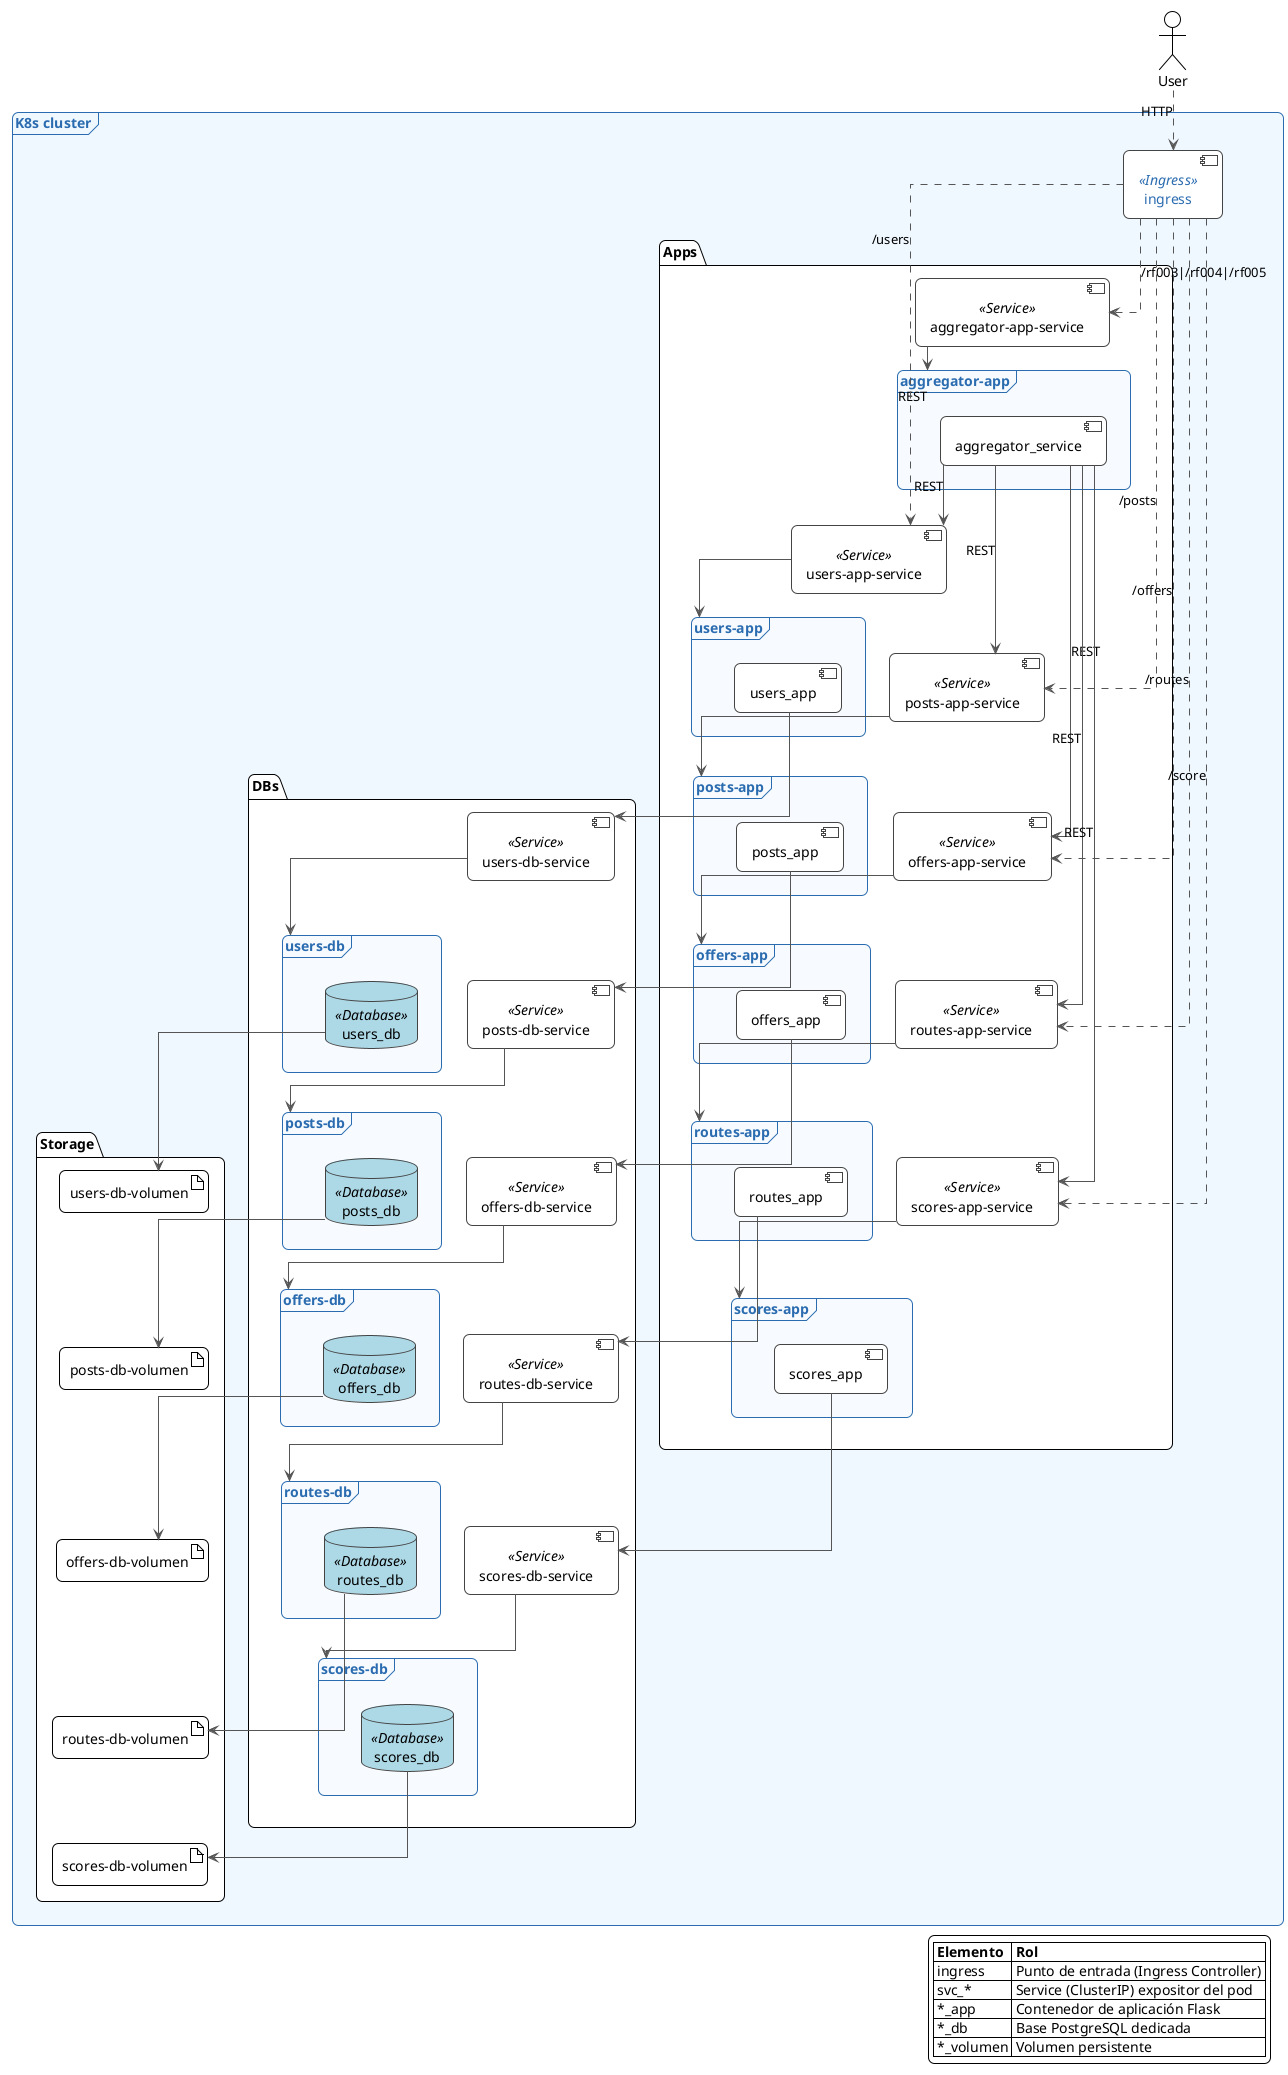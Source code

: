 @startuml deployment
'==================== ESTILO GLOBAL ====================
!theme plain
top to bottom direction
skinparam shadowing false
skinparam roundcorner 12
skinparam linetype ortho
skinparam ArrowThickness 1
skinparam ArrowColor #555
skinparam defaultTextAlignment center
skinparam BackgroundColor #FFFFFF

skinparam rectangle {
  BackgroundColor white
  BorderColor #888
}
skinparam component {
  BackgroundColor white
  BorderColor #444
}
skinparam database {
  BackgroundColor white
  BorderColor #444
}
skinparam frame {
  BackgroundColor #F7FBFF
  BorderColor #2B6CB0
  FontColor #2B6CB0
}

<style>
  .Database {
    BackgroundColor lightblue
    BorderColor #2B6CB0
    FontColor black
  }
  .Ingress {
    BackgroundColor #FFFFFF
    BorderColor #2B6CB0
    FontColor #2B6CB0
  }
  .Service {
    BackgroundColor #FFFFFF
    BorderColor #666
  }
</style>

'==================== LEYENDA ====================
legend left
<b>Convenciones</b>
<color:#444>━►</color>  Comunicación interna
<color:#999>⋯⋯►</color>  Comunicación externa
endlegend

legend right
|= Elemento |= Rol |
| ingress | Punto de entrada (Ingress Controller) |
| svc_* | Service (ClusterIP) expositor del pod |
| *_app | Contenedor de aplicación Flask |
| *_db  | Base PostgreSQL dedicada |
| *_volumen | Volumen persistente |
endlegend

'==================== ENTORNO ====================
frame "K8s cluster" as k8s #aliceblue {

  '---------- INGRESS (ENTRYPOINT ÚNICO) ----------
  component "ingress" as ingress <<Ingress>>

  '===== COLUMNAS LÓGICAS =====
  package "Apps" as col_apps {
    component "users-app-service"  as svc_users  <<Service>>
    frame "users-app"  as pod_users  {
       component "users_app" as users_app
    }
    ' --- separador visual ---

    component "posts-app-service"  as svc_posts  <<Service>>
    frame "posts-app"  as pod_posts  { 
      component "posts_app"   as posts_app
    }

    ' --- separador visual ---

    component "offers-app-service" as svc_offers <<Service>>
    frame "offers-app" as pod_offers { 
      component "offers_app"  as offers_app
    }

    ' --- separador visual ---

    component "routes-app-service" as svc_routes <<Service>>
    frame "routes-app" as pod_routes { 
      component "routes_app"  as routes_app
    }

    ' --- separador visual ---

    component "scores-app-service" as svc_scores <<Service>>
    frame "scores-app" as pod_scores { 
      component "scores_app"  as scores_app
    }

    '--- Aggregator (frente a los demás) ---
    component "aggregator-app-service" as svc_agg <<Service>>
    frame "aggregator-app" as pod_agg {
      component "aggregator_service" as aggregator
    }
  }

  package "DBs" as col_dbs {
    component "users-db-service"  as svc_users_db  <<Service>>
    frame "users-db"  as pod_users_db  { 
      database "users_db"  as users_db  <<Database>> 
    }

    component "posts-db-service"  as svc_posts_db  <<Service>>
    frame "posts-db"  as pod_posts_db  { 
      database "posts_db"  as posts_db  <<Database>> 
    }

    component "offers-db-service" as svc_offers_db <<Service>>
    frame "offers-db" as pod_offers_db { 
      database "offers_db" as offers_db <<Database>> 
    }

    component "routes-db-service" as svc_routes_db <<Service>>
    frame "routes-db" as pod_routes_db  { 
      database "routes_db" as routes_db <<Database>> 
    }

    component "scores-db-service" as svc_scores_db <<Service>>
    frame "scores-db" as pod_scores_db  { 
      database "scores_db" as scores_db <<Database>> 
    }
  }

  package "Storage" as col_storage {
    artifact "users-db-volumen"  as vol_users_db
    artifact "posts-db-volumen"  as vol_posts_db
    artifact "offers-db-volumen" as vol_offers_db
    artifact "routes-db-volumen" as vol_routes_db
    artifact "scores-db-volumen" as vol_scores_db
  }

  '===== CONEXIONES APPS =====
  svc_users  --> pod_users
  svc_posts  --> pod_posts
  svc_offers --> pod_offers
  svc_routes --> pod_routes
  svc_scores --> pod_scores

  '===== CONEXIONES DBs =====
  users_app  --> svc_users_db
  svc_users_db  --> pod_users_db
  users_db   --> vol_users_db

  posts_app  --> svc_posts_db
  svc_posts_db  --> pod_posts_db
  posts_db   --> vol_posts_db

  offers_app --> svc_offers_db
  svc_offers_db --> pod_offers_db
  offers_db  --> vol_offers_db

  routes_app --> svc_routes_db
  svc_routes_db --> pod_routes_db
  routes_db  --> vol_routes_db

  scores_app --> svc_scores_db
  svc_scores_db --> pod_scores_db
  scores_db  --> vol_scores_db

  '===== AGGREGATOR =====
  svc_agg --> pod_agg : REST
  aggregator --> svc_users  : REST
  aggregator --> svc_posts  : REST
  aggregator --> svc_offers : REST
  aggregator --> svc_routes : REST
  aggregator --> svc_scores : REST

  '===== ALINEACIÓN (enlaces ocultos para columnas ordenadas) =====
  svc_users -[hidden]-> svc_posts
  svc_posts -[hidden]-> svc_offers
  svc_offers -[hidden]-> svc_routes
  svc_routes -[hidden]-> svc_scores
  svc_users_db -[hidden]-> svc_posts_db
  svc_posts_db -[hidden]-> svc_offers_db
  svc_offers_db -[hidden]-> svc_routes_db
  svc_routes_db -[hidden]-> svc_scores_db
  vol_users_db -[hidden]-> vol_posts_db
  vol_posts_db -[hidden]-> vol_offers_db
  vol_offers_db -[hidden]-> vol_routes_db
  vol_routes_db -[hidden]-> vol_scores_db

  svc_users -[hidden]down-> svc_users_db
  svc_users_db -[hidden]down-> vol_users_db
  svc_posts -[hidden]down-> svc_posts_db
  svc_posts_db -[hidden]down-> vol_posts_db
  svc_offers -[hidden]down-> svc_offers_db
  svc_offers_db -[hidden]down-> vol_offers_db
  svc_routes -[hidden]down-> svc_routes_db
  svc_routes_db -[hidden]down-> vol_routes_db
  svc_scores -[hidden]down-> svc_scores_db
  svc_scores_db -[hidden]down-> vol_scores_db
}

'==================== CLIENTE ====================
actor "User" as user
user ..> ingress : HTTP
ingress ..> svc_agg    : /rf003|/rf004|/rf005
ingress ..> svc_users  : /users
ingress ..> svc_posts  : /posts
ingress ..> svc_offers : /offers
ingress ..> svc_routes : /routes
ingress ..> svc_scores : /score
@enduml
